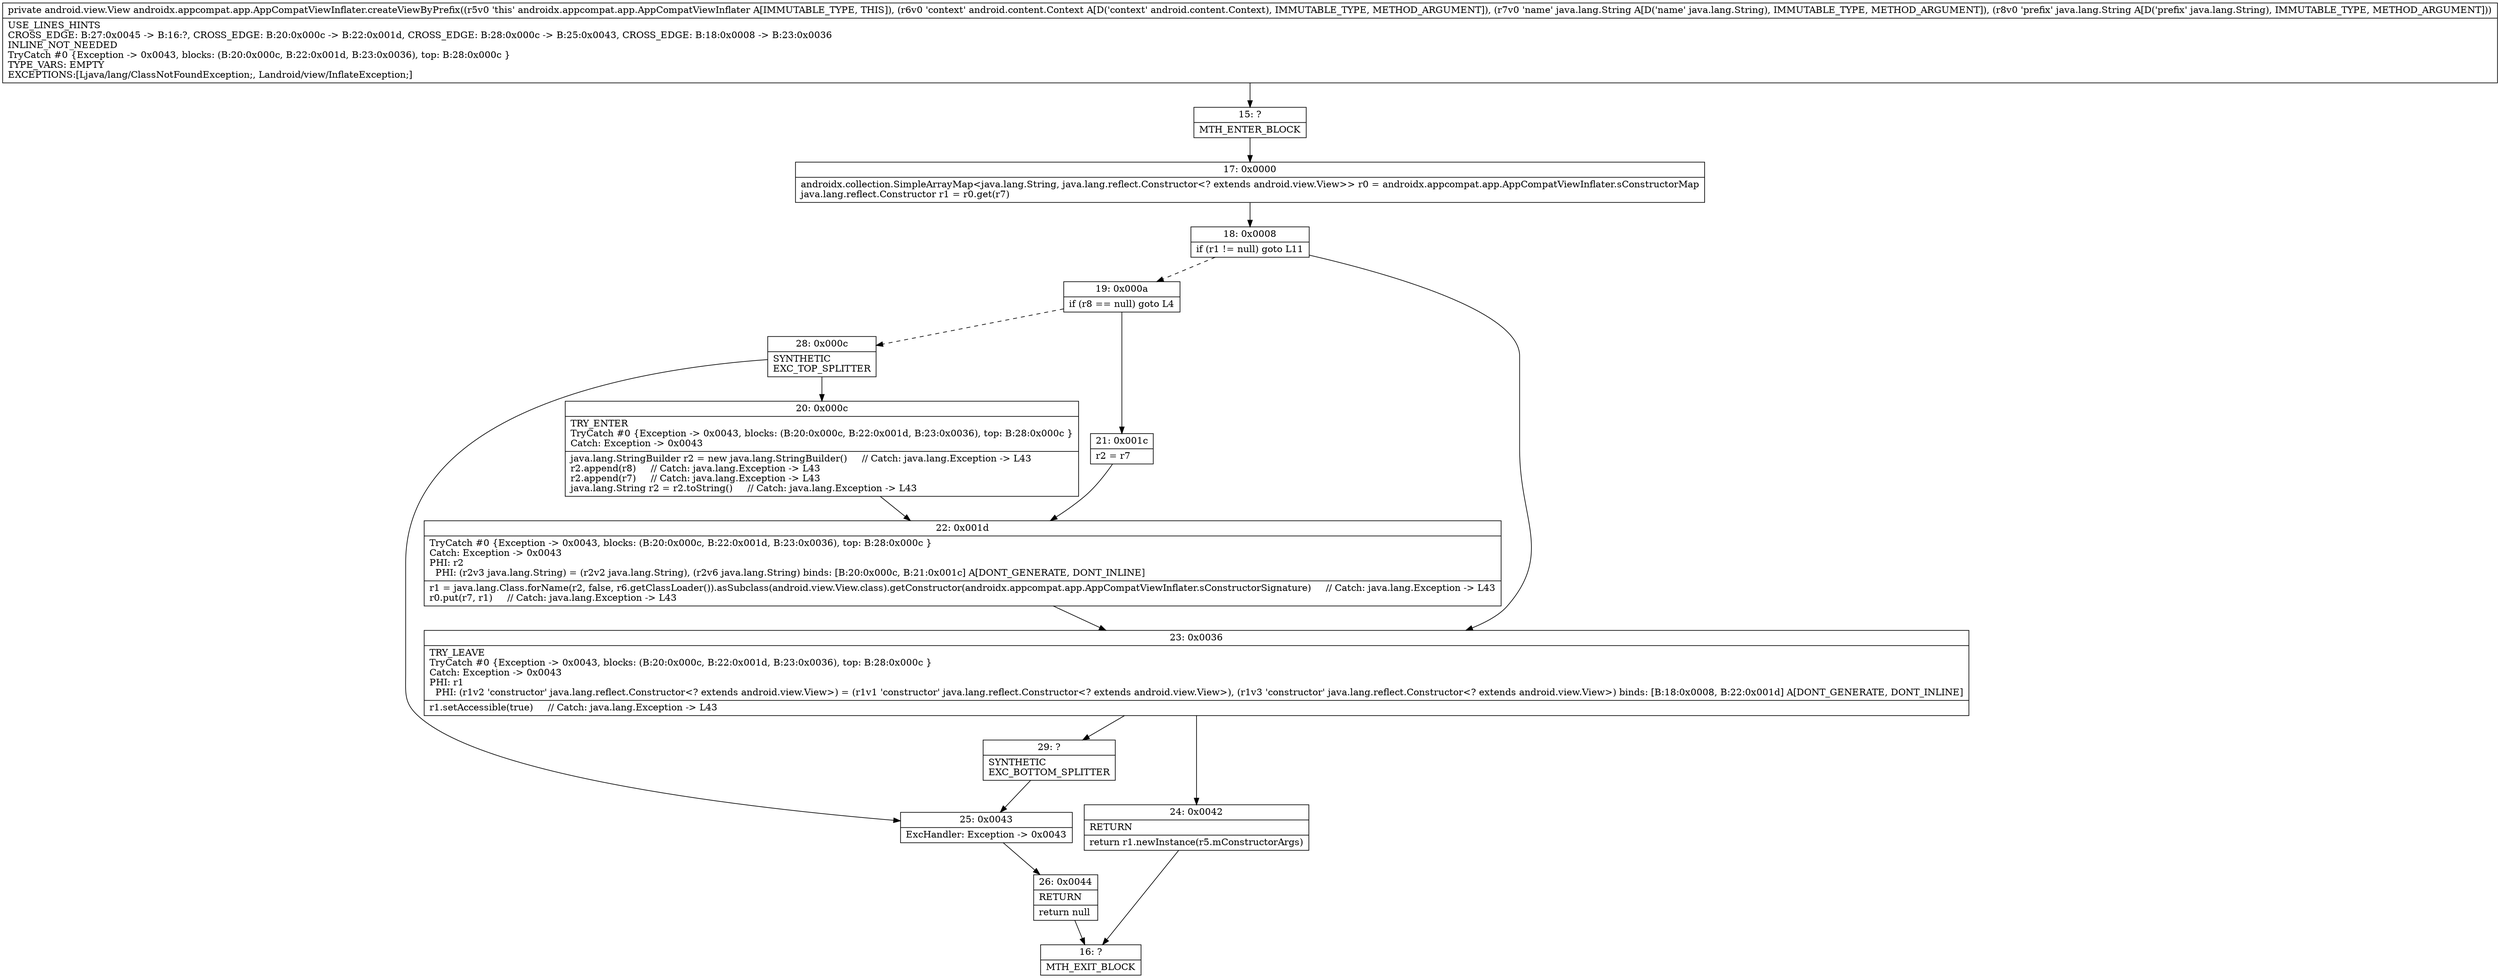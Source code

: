 digraph "CFG forandroidx.appcompat.app.AppCompatViewInflater.createViewByPrefix(Landroid\/content\/Context;Ljava\/lang\/String;Ljava\/lang\/String;)Landroid\/view\/View;" {
Node_15 [shape=record,label="{15\:\ ?|MTH_ENTER_BLOCK\l}"];
Node_17 [shape=record,label="{17\:\ 0x0000|androidx.collection.SimpleArrayMap\<java.lang.String, java.lang.reflect.Constructor\<? extends android.view.View\>\> r0 = androidx.appcompat.app.AppCompatViewInflater.sConstructorMap\ljava.lang.reflect.Constructor r1 = r0.get(r7)\l}"];
Node_18 [shape=record,label="{18\:\ 0x0008|if (r1 != null) goto L11\l}"];
Node_19 [shape=record,label="{19\:\ 0x000a|if (r8 == null) goto L4\l}"];
Node_21 [shape=record,label="{21\:\ 0x001c|r2 = r7\l}"];
Node_22 [shape=record,label="{22\:\ 0x001d|TryCatch #0 \{Exception \-\> 0x0043, blocks: (B:20:0x000c, B:22:0x001d, B:23:0x0036), top: B:28:0x000c \}\lCatch: Exception \-\> 0x0043\lPHI: r2 \l  PHI: (r2v3 java.lang.String) = (r2v2 java.lang.String), (r2v6 java.lang.String) binds: [B:20:0x000c, B:21:0x001c] A[DONT_GENERATE, DONT_INLINE]\l|r1 = java.lang.Class.forName(r2, false, r6.getClassLoader()).asSubclass(android.view.View.class).getConstructor(androidx.appcompat.app.AppCompatViewInflater.sConstructorSignature)     \/\/ Catch: java.lang.Exception \-\> L43\lr0.put(r7, r1)     \/\/ Catch: java.lang.Exception \-\> L43\l}"];
Node_28 [shape=record,label="{28\:\ 0x000c|SYNTHETIC\lEXC_TOP_SPLITTER\l}"];
Node_20 [shape=record,label="{20\:\ 0x000c|TRY_ENTER\lTryCatch #0 \{Exception \-\> 0x0043, blocks: (B:20:0x000c, B:22:0x001d, B:23:0x0036), top: B:28:0x000c \}\lCatch: Exception \-\> 0x0043\l|java.lang.StringBuilder r2 = new java.lang.StringBuilder()     \/\/ Catch: java.lang.Exception \-\> L43\lr2.append(r8)     \/\/ Catch: java.lang.Exception \-\> L43\lr2.append(r7)     \/\/ Catch: java.lang.Exception \-\> L43\ljava.lang.String r2 = r2.toString()     \/\/ Catch: java.lang.Exception \-\> L43\l}"];
Node_25 [shape=record,label="{25\:\ 0x0043|ExcHandler: Exception \-\> 0x0043\l}"];
Node_26 [shape=record,label="{26\:\ 0x0044|RETURN\l|return null\l}"];
Node_16 [shape=record,label="{16\:\ ?|MTH_EXIT_BLOCK\l}"];
Node_23 [shape=record,label="{23\:\ 0x0036|TRY_LEAVE\lTryCatch #0 \{Exception \-\> 0x0043, blocks: (B:20:0x000c, B:22:0x001d, B:23:0x0036), top: B:28:0x000c \}\lCatch: Exception \-\> 0x0043\lPHI: r1 \l  PHI: (r1v2 'constructor' java.lang.reflect.Constructor\<? extends android.view.View\>) = (r1v1 'constructor' java.lang.reflect.Constructor\<? extends android.view.View\>), (r1v3 'constructor' java.lang.reflect.Constructor\<? extends android.view.View\>) binds: [B:18:0x0008, B:22:0x001d] A[DONT_GENERATE, DONT_INLINE]\l|r1.setAccessible(true)     \/\/ Catch: java.lang.Exception \-\> L43\l}"];
Node_24 [shape=record,label="{24\:\ 0x0042|RETURN\l|return r1.newInstance(r5.mConstructorArgs)\l}"];
Node_29 [shape=record,label="{29\:\ ?|SYNTHETIC\lEXC_BOTTOM_SPLITTER\l}"];
MethodNode[shape=record,label="{private android.view.View androidx.appcompat.app.AppCompatViewInflater.createViewByPrefix((r5v0 'this' androidx.appcompat.app.AppCompatViewInflater A[IMMUTABLE_TYPE, THIS]), (r6v0 'context' android.content.Context A[D('context' android.content.Context), IMMUTABLE_TYPE, METHOD_ARGUMENT]), (r7v0 'name' java.lang.String A[D('name' java.lang.String), IMMUTABLE_TYPE, METHOD_ARGUMENT]), (r8v0 'prefix' java.lang.String A[D('prefix' java.lang.String), IMMUTABLE_TYPE, METHOD_ARGUMENT]))  | USE_LINES_HINTS\lCROSS_EDGE: B:27:0x0045 \-\> B:16:?, CROSS_EDGE: B:20:0x000c \-\> B:22:0x001d, CROSS_EDGE: B:28:0x000c \-\> B:25:0x0043, CROSS_EDGE: B:18:0x0008 \-\> B:23:0x0036\lINLINE_NOT_NEEDED\lTryCatch #0 \{Exception \-\> 0x0043, blocks: (B:20:0x000c, B:22:0x001d, B:23:0x0036), top: B:28:0x000c \}\lTYPE_VARS: EMPTY\lEXCEPTIONS:[Ljava\/lang\/ClassNotFoundException;, Landroid\/view\/InflateException;]\l}"];
MethodNode -> Node_15;Node_15 -> Node_17;
Node_17 -> Node_18;
Node_18 -> Node_19[style=dashed];
Node_18 -> Node_23;
Node_19 -> Node_21;
Node_19 -> Node_28[style=dashed];
Node_21 -> Node_22;
Node_22 -> Node_23;
Node_28 -> Node_20;
Node_28 -> Node_25;
Node_20 -> Node_22;
Node_25 -> Node_26;
Node_26 -> Node_16;
Node_23 -> Node_24;
Node_23 -> Node_29;
Node_24 -> Node_16;
Node_29 -> Node_25;
}

